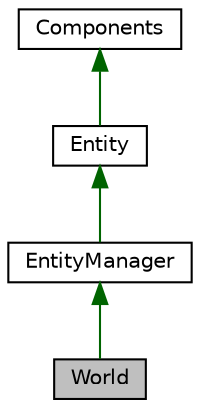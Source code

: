 digraph "World"
{
 // LATEX_PDF_SIZE
  edge [fontname="Helvetica",fontsize="10",labelfontname="Helvetica",labelfontsize="10"];
  node [fontname="Helvetica",fontsize="10",shape=record];
  Node1 [label="World",height=0.2,width=0.4,color="black", fillcolor="grey75", style="filled", fontcolor="black",tooltip="World class: World is a class that represents the world of the game."];
  Node2 -> Node1 [dir="back",color="darkgreen",fontsize="10",style="solid"];
  Node2 [label="EntityManager",height=0.2,width=0.4,color="black", fillcolor="white", style="filled",URL="$dd/d5f/classEntityManager.html",tooltip=" "];
  Node3 -> Node2 [dir="back",color="darkgreen",fontsize="10",style="solid"];
  Node3 [label="Entity",height=0.2,width=0.4,color="black", fillcolor="white", style="filled",URL="$da/d61/classEntity.html",tooltip="Entity class: Entity is a class that represents an entity in the game."];
  Node4 -> Node3 [dir="back",color="darkgreen",fontsize="10",style="solid"];
  Node4 [label="Components",height=0.2,width=0.4,color="black", fillcolor="white", style="filled",URL="$db/d46/classComponents.html",tooltip=" "];
}
